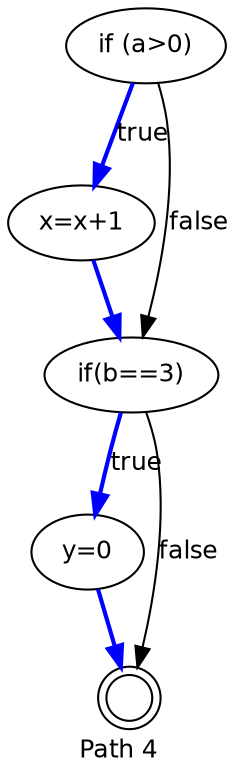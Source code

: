 digraph paths{
   label="Path 4";
   size="7.5,10"; 
   ratio=auto;
   nodesep=0.1;
   node[fontsize=12,fontname=Helvetica];
edge[fontsize=12,fontname=Helvetica];
fontsize=12;
fontname=Helvetica;

1 [label="if (a>0)",]
2 [label="x=x+1"]
3 [label="if(b==3)"]
4 [label="y=0"]
5 [label="",shape=doublecircle,width=0.3,height=0.3]
1 -> 2 [label="true",style=bold,color=blue];
1 -> 3 [label="false"];
2 -> 3 [style=bold,color=blue];
3 -> 4 [label="true",style=bold,color=blue];
3 -> 5 [label="false"];
4 -> 5 [style=bold,color=blue]; 
}